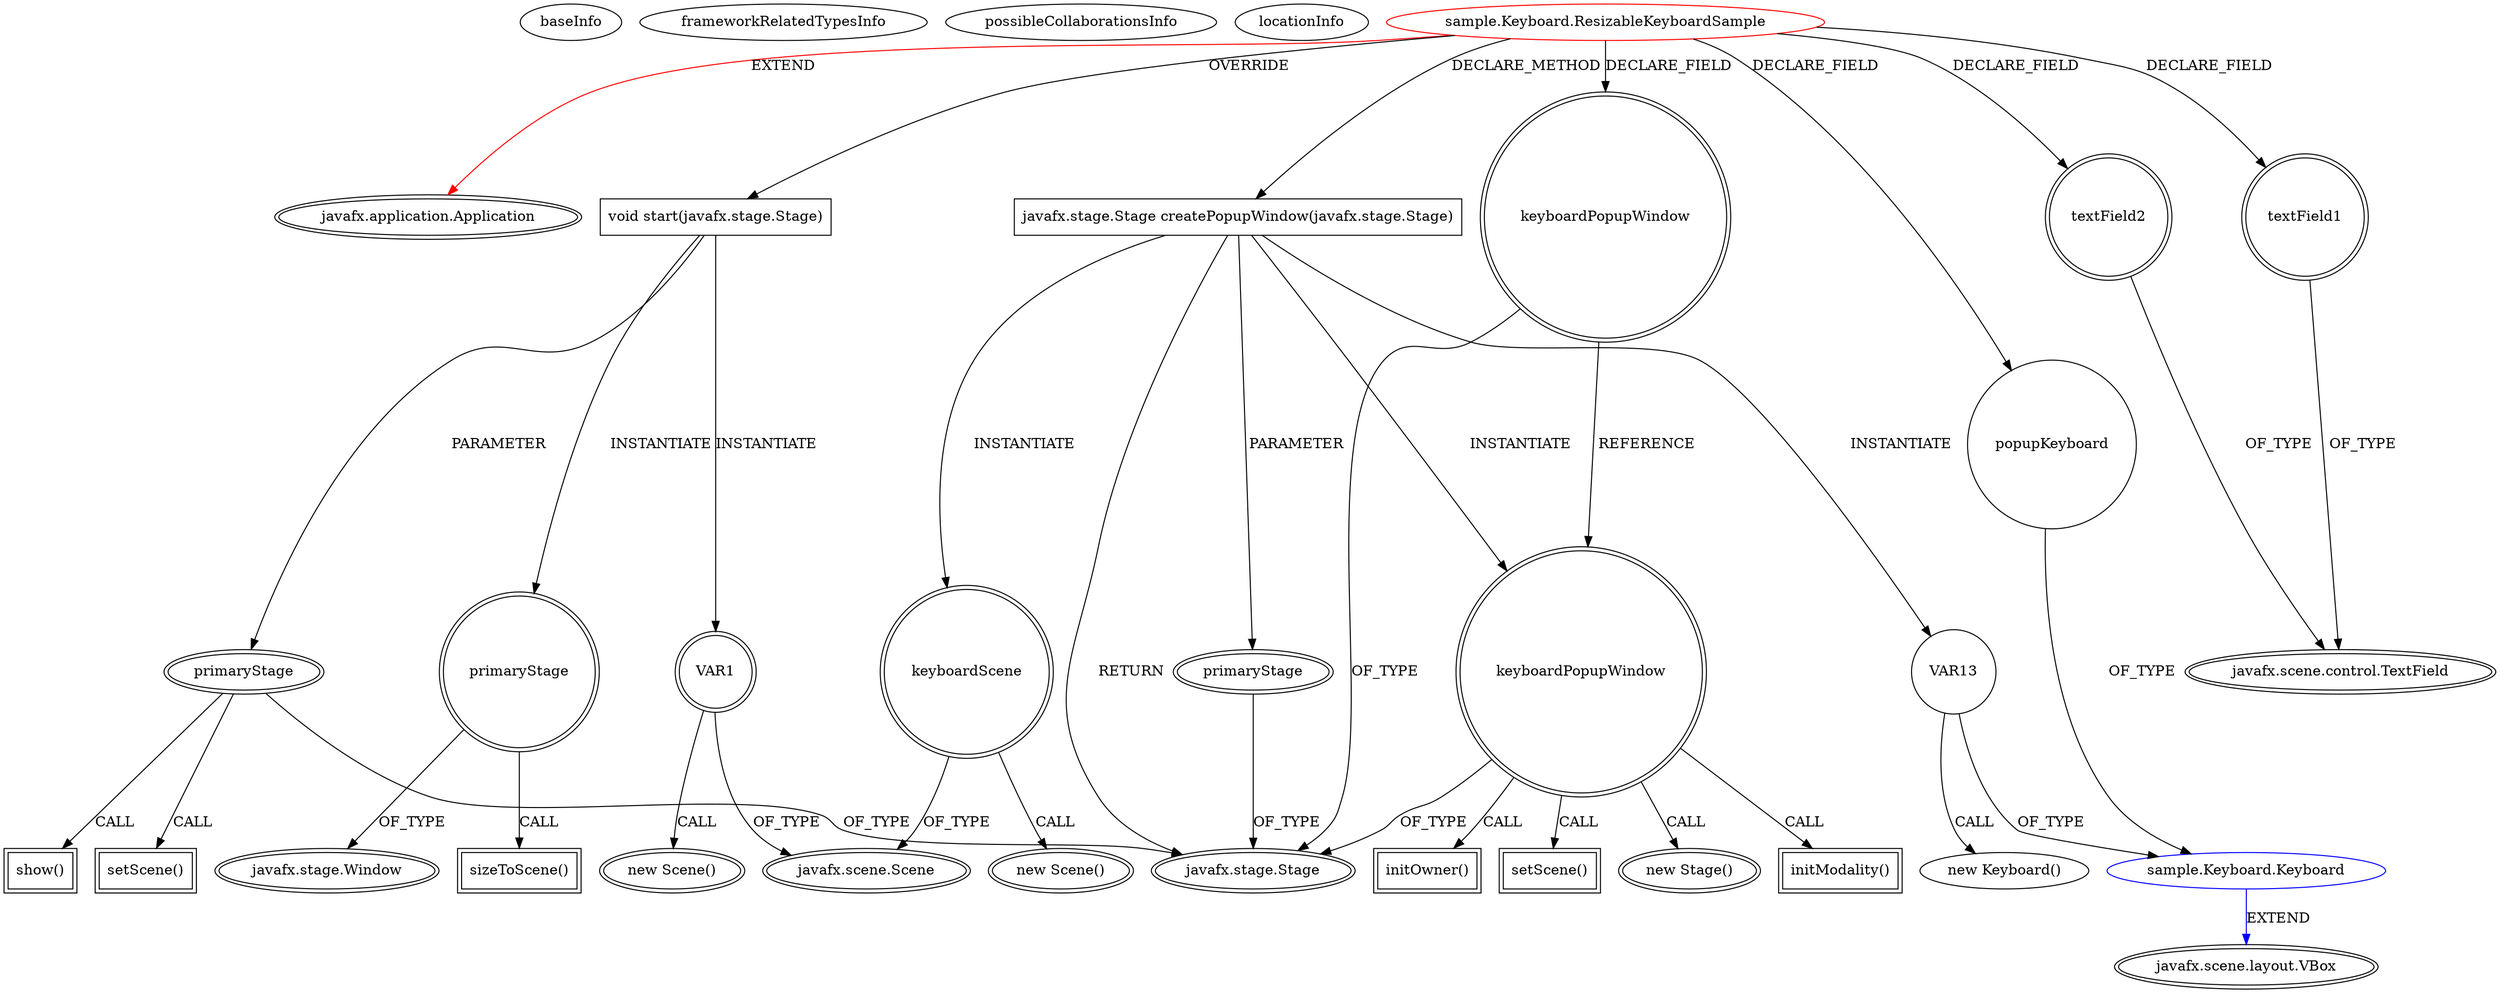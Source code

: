 digraph {
baseInfo[graphId=1469,category="extension_graph",isAnonymous=false,possibleRelation=true]
frameworkRelatedTypesInfo[0="javafx.application.Application"]
possibleCollaborationsInfo[0="1469~CLIENT_METHOD_DECLARATION-INSTANTIATION-FIELD_DECLARATION-~javafx.application.Application ~javafx.scene.layout.VBox ~false~false"]
locationInfo[projectName="TobyRet-resizableKeyboard",filePath="/TobyRet-resizableKeyboard/resizableKeyboard-master/src/sample/Keyboard/ResizableKeyboardSample.java",contextSignature="ResizableKeyboardSample",graphId="1469"]
0[label="sample.Keyboard.ResizableKeyboardSample",vertexType="ROOT_CLIENT_CLASS_DECLARATION",isFrameworkType=false,color=red]
1[label="javafx.application.Application",vertexType="FRAMEWORK_CLASS_TYPE",isFrameworkType=true,peripheries=2]
2[label="keyboardPopupWindow",vertexType="FIELD_DECLARATION",isFrameworkType=true,peripheries=2,shape=circle]
3[label="javafx.stage.Stage",vertexType="FRAMEWORK_CLASS_TYPE",isFrameworkType=true,peripheries=2]
4[label="popupKeyboard",vertexType="FIELD_DECLARATION",isFrameworkType=false,shape=circle]
5[label="sample.Keyboard.Keyboard",vertexType="REFERENCE_CLIENT_CLASS_DECLARATION",isFrameworkType=false,color=blue]
6[label="javafx.scene.layout.VBox",vertexType="FRAMEWORK_CLASS_TYPE",isFrameworkType=true,peripheries=2]
7[label="textField1",vertexType="FIELD_DECLARATION",isFrameworkType=true,peripheries=2,shape=circle]
8[label="javafx.scene.control.TextField",vertexType="FRAMEWORK_CLASS_TYPE",isFrameworkType=true,peripheries=2]
9[label="textField2",vertexType="FIELD_DECLARATION",isFrameworkType=true,peripheries=2,shape=circle]
11[label="void start(javafx.stage.Stage)",vertexType="OVERRIDING_METHOD_DECLARATION",isFrameworkType=false,shape=box]
12[label="primaryStage",vertexType="PARAMETER_DECLARATION",isFrameworkType=true,peripheries=2]
15[label="setScene()",vertexType="INSIDE_CALL",isFrameworkType=true,peripheries=2,shape=box]
17[label="VAR1",vertexType="VARIABLE_EXPRESION",isFrameworkType=true,peripheries=2,shape=circle]
18[label="javafx.scene.Scene",vertexType="FRAMEWORK_CLASS_TYPE",isFrameworkType=true,peripheries=2]
16[label="new Scene()",vertexType="CONSTRUCTOR_CALL",isFrameworkType=true,peripheries=2]
19[label="primaryStage",vertexType="VARIABLE_EXPRESION",isFrameworkType=true,peripheries=2,shape=circle]
21[label="javafx.stage.Window",vertexType="FRAMEWORK_CLASS_TYPE",isFrameworkType=true,peripheries=2]
20[label="sizeToScene()",vertexType="INSIDE_CALL",isFrameworkType=true,peripheries=2,shape=box]
23[label="show()",vertexType="INSIDE_CALL",isFrameworkType=true,peripheries=2,shape=box]
45[label="javafx.stage.Stage createPopupWindow(javafx.stage.Stage)",vertexType="CLIENT_METHOD_DECLARATION",isFrameworkType=false,shape=box]
47[label="primaryStage",vertexType="PARAMETER_DECLARATION",isFrameworkType=true,peripheries=2]
50[label="keyboardPopupWindow",vertexType="VARIABLE_EXPRESION",isFrameworkType=true,peripheries=2,shape=circle]
49[label="new Stage()",vertexType="CONSTRUCTOR_CALL",isFrameworkType=true,peripheries=2]
53[label="initModality()",vertexType="INSIDE_CALL",isFrameworkType=true,peripheries=2,shape=box]
55[label="initOwner()",vertexType="INSIDE_CALL",isFrameworkType=true,peripheries=2,shape=box]
57[label="VAR13",vertexType="VARIABLE_EXPRESION",isFrameworkType=false,shape=circle]
56[label="new Keyboard()",vertexType="CONSTRUCTOR_CALL",isFrameworkType=false]
60[label="keyboardScene",vertexType="VARIABLE_EXPRESION",isFrameworkType=true,peripheries=2,shape=circle]
59[label="new Scene()",vertexType="CONSTRUCTOR_CALL",isFrameworkType=true,peripheries=2]
63[label="setScene()",vertexType="INSIDE_CALL",isFrameworkType=true,peripheries=2,shape=box]
0->1[label="EXTEND",color=red]
0->2[label="DECLARE_FIELD"]
2->3[label="OF_TYPE"]
0->4[label="DECLARE_FIELD"]
5->6[label="EXTEND",color=blue]
4->5[label="OF_TYPE"]
0->7[label="DECLARE_FIELD"]
7->8[label="OF_TYPE"]
0->9[label="DECLARE_FIELD"]
9->8[label="OF_TYPE"]
0->11[label="OVERRIDE"]
12->3[label="OF_TYPE"]
11->12[label="PARAMETER"]
12->15[label="CALL"]
11->17[label="INSTANTIATE"]
17->18[label="OF_TYPE"]
17->16[label="CALL"]
11->19[label="INSTANTIATE"]
19->21[label="OF_TYPE"]
19->20[label="CALL"]
12->23[label="CALL"]
0->45[label="DECLARE_METHOD"]
45->3[label="RETURN"]
47->3[label="OF_TYPE"]
45->47[label="PARAMETER"]
45->50[label="INSTANTIATE"]
2->50[label="REFERENCE"]
50->3[label="OF_TYPE"]
50->49[label="CALL"]
50->53[label="CALL"]
50->55[label="CALL"]
45->57[label="INSTANTIATE"]
57->5[label="OF_TYPE"]
57->56[label="CALL"]
45->60[label="INSTANTIATE"]
60->18[label="OF_TYPE"]
60->59[label="CALL"]
50->63[label="CALL"]
}

